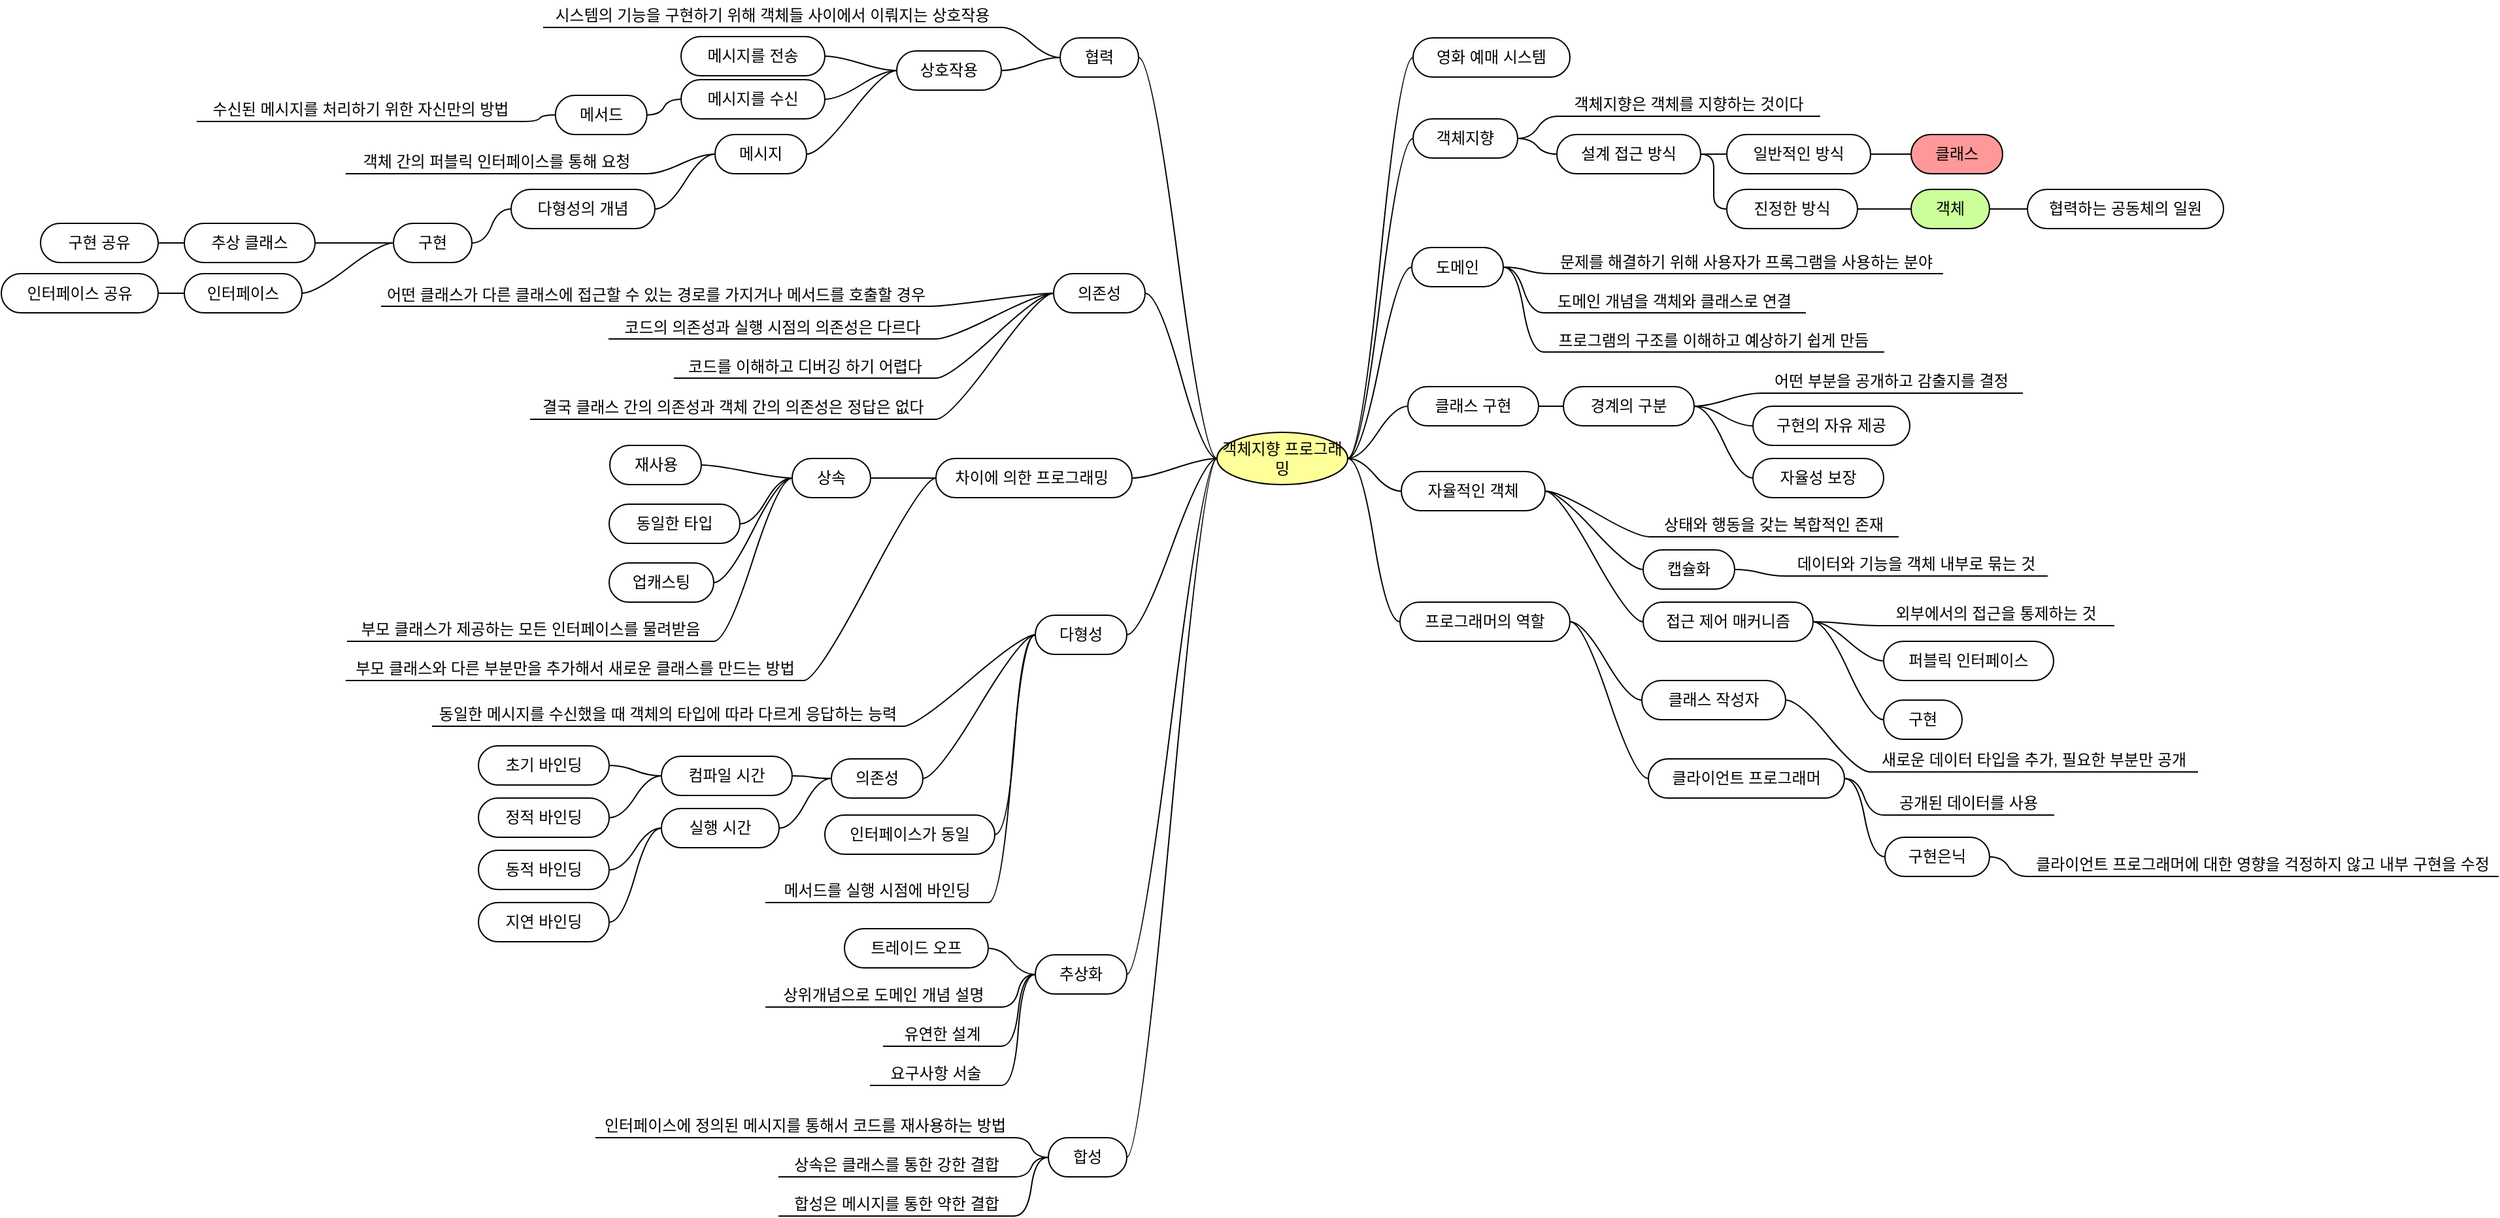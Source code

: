 <mxfile version="12.7.0" type="device"><diagram id="DGGF36lgkkXoCUqspzyy" name="페이지-1"><mxGraphModel dx="2334" dy="853" grid="1" gridSize="10" guides="1" tooltips="1" connect="1" arrows="1" fold="1" page="1" pageScale="1" pageWidth="827" pageHeight="1169" math="0" shadow="0"><root><mxCell id="0"/><mxCell id="1" parent="0"/><mxCell id="4Tp6ARkyFwUxqQMWk0Ce-1" value="객체지향 프로그래밍" style="ellipse;whiteSpace=wrap;html=1;align=center;container=1;recursiveResize=0;treeFolding=1;treeMoving=1;fillColor=#FFFF99;" vertex="1" parent="1"><mxGeometry x="190" y="440" width="100" height="40" as="geometry"/></mxCell><mxCell id="4Tp6ARkyFwUxqQMWk0Ce-2" value="영화 예매 시스템" style="whiteSpace=wrap;html=1;rounded=1;arcSize=50;align=center;verticalAlign=middle;container=1;recursiveResize=0;strokeWidth=1;autosize=1;spacing=4;treeFolding=1;treeMoving=1;" vertex="1" parent="1"><mxGeometry x="340" y="138" width="120" height="30" as="geometry"/></mxCell><mxCell id="4Tp6ARkyFwUxqQMWk0Ce-3" value="" style="edgeStyle=entityRelationEdgeStyle;startArrow=none;endArrow=none;segment=10;curved=1;" edge="1" target="4Tp6ARkyFwUxqQMWk0Ce-2" parent="1" source="4Tp6ARkyFwUxqQMWk0Ce-1"><mxGeometry relative="1" as="geometry"><mxPoint x="-20" y="120" as="sourcePoint"/></mxGeometry></mxCell><mxCell id="4Tp6ARkyFwUxqQMWk0Ce-6" value="객체" style="whiteSpace=wrap;html=1;rounded=1;arcSize=50;align=center;verticalAlign=middle;container=1;recursiveResize=0;strokeWidth=1;autosize=1;spacing=4;treeFolding=1;treeMoving=1;fillColor=#CCFF99;" vertex="1" parent="1"><mxGeometry x="721" y="254" width="60" height="30" as="geometry"/></mxCell><mxCell id="4Tp6ARkyFwUxqQMWk0Ce-7" value="" style="edgeStyle=entityRelationEdgeStyle;startArrow=none;endArrow=none;segment=10;curved=1;" edge="1" target="4Tp6ARkyFwUxqQMWk0Ce-6" parent="1" source="4Tp6ARkyFwUxqQMWk0Ce-136"><mxGeometry relative="1" as="geometry"><mxPoint x="701" y="331.5" as="sourcePoint"/></mxGeometry></mxCell><mxCell id="4Tp6ARkyFwUxqQMWk0Ce-10" value="객체지향은 객체를 지향하는 것이다" style="whiteSpace=wrap;html=1;shape=partialRectangle;top=0;left=0;bottom=1;right=0;points=[[0,1],[1,1]];strokeColor=#000000;fillColor=none;align=center;verticalAlign=bottom;routingCenterY=0.5;snapToPoint=1;container=1;recursiveResize=0;autosize=1;treeFolding=1;treeMoving=1;" vertex="1" parent="1"><mxGeometry x="451" y="178" width="200" height="20" as="geometry"/></mxCell><mxCell id="4Tp6ARkyFwUxqQMWk0Ce-11" value="" style="edgeStyle=entityRelationEdgeStyle;startArrow=none;endArrow=none;segment=10;curved=1;" edge="1" target="4Tp6ARkyFwUxqQMWk0Ce-10" parent="1" source="4Tp6ARkyFwUxqQMWk0Ce-41"><mxGeometry relative="1" as="geometry"><mxPoint x="-74" y="208" as="sourcePoint"/></mxGeometry></mxCell><mxCell id="4Tp6ARkyFwUxqQMWk0Ce-20" value="협력하는 공동체의 일원" style="whiteSpace=wrap;html=1;rounded=1;arcSize=50;align=center;verticalAlign=middle;container=1;recursiveResize=0;strokeWidth=1;autosize=1;spacing=4;treeFolding=1;treeMoving=1;" vertex="1" parent="1"><mxGeometry x="810" y="254" width="150" height="30" as="geometry"/></mxCell><mxCell id="4Tp6ARkyFwUxqQMWk0Ce-21" value="" style="edgeStyle=entityRelationEdgeStyle;startArrow=none;endArrow=none;segment=10;curved=1;" edge="1" target="4Tp6ARkyFwUxqQMWk0Ce-20" parent="1" source="4Tp6ARkyFwUxqQMWk0Ce-6"><mxGeometry relative="1" as="geometry"><mxPoint x="-193" y="303.5" as="sourcePoint"/></mxGeometry></mxCell><mxCell id="4Tp6ARkyFwUxqQMWk0Ce-22" value="도메인" style="whiteSpace=wrap;html=1;rounded=1;arcSize=50;align=center;verticalAlign=middle;container=1;recursiveResize=0;strokeWidth=1;autosize=1;spacing=4;treeFolding=1;treeMoving=1;" vertex="1" parent="1"><mxGeometry x="339" y="298.5" width="70" height="30" as="geometry"/></mxCell><mxCell id="4Tp6ARkyFwUxqQMWk0Ce-23" value="" style="edgeStyle=entityRelationEdgeStyle;startArrow=none;endArrow=none;segment=10;curved=1;" edge="1" target="4Tp6ARkyFwUxqQMWk0Ce-22" parent="1" source="4Tp6ARkyFwUxqQMWk0Ce-1"><mxGeometry relative="1" as="geometry"><mxPoint x="-270" y="660" as="sourcePoint"/></mxGeometry></mxCell><mxCell id="4Tp6ARkyFwUxqQMWk0Ce-24" value="문제를 해결하기 위해 사용자가 프록그램을 사용하는 분야" style="whiteSpace=wrap;html=1;shape=partialRectangle;top=0;left=0;bottom=1;right=0;points=[[0,1],[1,1]];strokeColor=#000000;fillColor=none;align=center;verticalAlign=bottom;routingCenterY=0.5;snapToPoint=1;container=1;recursiveResize=0;autosize=1;treeFolding=1;treeMoving=1;" vertex="1" parent="1"><mxGeometry x="445" y="298.5" width="300" height="20" as="geometry"/></mxCell><mxCell id="4Tp6ARkyFwUxqQMWk0Ce-25" value="" style="edgeStyle=entityRelationEdgeStyle;startArrow=none;endArrow=none;segment=10;curved=1;" edge="1" target="4Tp6ARkyFwUxqQMWk0Ce-24" parent="1" source="4Tp6ARkyFwUxqQMWk0Ce-22"><mxGeometry relative="1" as="geometry"><mxPoint x="-310" y="710" as="sourcePoint"/></mxGeometry></mxCell><mxCell id="4Tp6ARkyFwUxqQMWk0Ce-27" value="도메인 개념을 객체와 클래스로 연결" style="whiteSpace=wrap;html=1;shape=partialRectangle;top=0;left=0;bottom=1;right=0;points=[[0,1],[1,1]];strokeColor=#000000;fillColor=none;align=center;verticalAlign=bottom;routingCenterY=0.5;snapToPoint=1;container=1;recursiveResize=0;autosize=1;treeFolding=1;treeMoving=1;" vertex="1" parent="1"><mxGeometry x="440" y="328.5" width="200" height="20" as="geometry"/></mxCell><mxCell id="4Tp6ARkyFwUxqQMWk0Ce-28" value="" style="edgeStyle=entityRelationEdgeStyle;startArrow=none;endArrow=none;segment=10;curved=1;" edge="1" target="4Tp6ARkyFwUxqQMWk0Ce-27" parent="1" source="4Tp6ARkyFwUxqQMWk0Ce-22"><mxGeometry relative="1" as="geometry"><mxPoint x="-420" y="770" as="sourcePoint"/></mxGeometry></mxCell><mxCell id="4Tp6ARkyFwUxqQMWk0Ce-29" value="프로그램의 구조를 이해하고 예상하기 쉽게 만듬" style="whiteSpace=wrap;html=1;shape=partialRectangle;top=0;left=0;bottom=1;right=0;points=[[0,1],[1,1]];strokeColor=#000000;fillColor=none;align=center;verticalAlign=bottom;routingCenterY=0.5;snapToPoint=1;container=1;recursiveResize=0;autosize=1;treeFolding=1;treeMoving=1;" vertex="1" parent="1"><mxGeometry x="440" y="358.5" width="260" height="20" as="geometry"/></mxCell><mxCell id="4Tp6ARkyFwUxqQMWk0Ce-30" value="" style="edgeStyle=entityRelationEdgeStyle;startArrow=none;endArrow=none;segment=10;curved=1;" edge="1" target="4Tp6ARkyFwUxqQMWk0Ce-29" parent="1" source="4Tp6ARkyFwUxqQMWk0Ce-22"><mxGeometry relative="1" as="geometry"><mxPoint x="-480" y="830" as="sourcePoint"/></mxGeometry></mxCell><mxCell id="4Tp6ARkyFwUxqQMWk0Ce-33" value="어떤 부분을 공개하고 감출지를 결정" style="whiteSpace=wrap;html=1;shape=partialRectangle;top=0;left=0;bottom=1;right=0;points=[[0,1],[1,1]];strokeColor=#000000;fillColor=none;align=center;verticalAlign=bottom;routingCenterY=0.5;snapToPoint=1;container=1;recursiveResize=0;autosize=1;treeFolding=1;treeMoving=1;" vertex="1" parent="1"><mxGeometry x="606" y="390" width="200" height="20" as="geometry"/></mxCell><mxCell id="4Tp6ARkyFwUxqQMWk0Ce-34" value="" style="edgeStyle=entityRelationEdgeStyle;startArrow=none;endArrow=none;segment=10;curved=1;" edge="1" target="4Tp6ARkyFwUxqQMWk0Ce-33" parent="1" source="4Tp6ARkyFwUxqQMWk0Ce-35"><mxGeometry relative="1" as="geometry"><mxPoint x="520" y="480" as="sourcePoint"/></mxGeometry></mxCell><mxCell id="4Tp6ARkyFwUxqQMWk0Ce-35" value="경계의 구분" style="whiteSpace=wrap;html=1;rounded=1;arcSize=50;align=center;verticalAlign=middle;container=1;recursiveResize=0;strokeWidth=1;autosize=1;spacing=4;treeFolding=1;treeMoving=1;" vertex="1" parent="1"><mxGeometry x="455" y="405" width="100" height="30" as="geometry"/></mxCell><mxCell id="4Tp6ARkyFwUxqQMWk0Ce-36" value="" style="edgeStyle=entityRelationEdgeStyle;startArrow=none;endArrow=none;segment=10;curved=1;" edge="1" target="4Tp6ARkyFwUxqQMWk0Ce-35" parent="1" source="4Tp6ARkyFwUxqQMWk0Ce-43"><mxGeometry relative="1" as="geometry"><mxPoint x="-90" y="400" as="sourcePoint"/></mxGeometry></mxCell><mxCell id="4Tp6ARkyFwUxqQMWk0Ce-37" value="자율성 보장" style="whiteSpace=wrap;html=1;rounded=1;arcSize=50;align=center;verticalAlign=middle;container=1;recursiveResize=0;strokeWidth=1;autosize=1;spacing=4;treeFolding=1;treeMoving=1;" vertex="1" parent="1"><mxGeometry x="600" y="460" width="100" height="30" as="geometry"/></mxCell><mxCell id="4Tp6ARkyFwUxqQMWk0Ce-38" value="" style="edgeStyle=entityRelationEdgeStyle;startArrow=none;endArrow=none;segment=10;curved=1;" edge="1" target="4Tp6ARkyFwUxqQMWk0Ce-37" parent="1" source="4Tp6ARkyFwUxqQMWk0Ce-35"><mxGeometry relative="1" as="geometry"><mxPoint x="-130" y="460" as="sourcePoint"/></mxGeometry></mxCell><mxCell id="4Tp6ARkyFwUxqQMWk0Ce-41" value="객체지향" style="whiteSpace=wrap;html=1;rounded=1;arcSize=50;align=center;verticalAlign=middle;container=1;recursiveResize=0;strokeWidth=1;autosize=1;spacing=4;treeFolding=1;treeMoving=1;" vertex="1" parent="1"><mxGeometry x="340" y="200" width="80" height="30" as="geometry"/></mxCell><mxCell id="4Tp6ARkyFwUxqQMWk0Ce-42" value="" style="edgeStyle=entityRelationEdgeStyle;startArrow=none;endArrow=none;segment=10;curved=1;" edge="1" target="4Tp6ARkyFwUxqQMWk0Ce-41" parent="1" source="4Tp6ARkyFwUxqQMWk0Ce-1"><mxGeometry relative="1" as="geometry"><mxPoint x="228" y="448" as="sourcePoint"/></mxGeometry></mxCell><mxCell id="4Tp6ARkyFwUxqQMWk0Ce-43" value="클래스 구현" style="whiteSpace=wrap;html=1;rounded=1;arcSize=50;align=center;verticalAlign=middle;container=1;recursiveResize=0;strokeWidth=1;autosize=1;spacing=4;treeFolding=1;treeMoving=1;" vertex="1" parent="1"><mxGeometry x="336" y="405" width="100" height="30" as="geometry"/></mxCell><mxCell id="4Tp6ARkyFwUxqQMWk0Ce-44" value="" style="edgeStyle=entityRelationEdgeStyle;startArrow=none;endArrow=none;segment=10;curved=1;" edge="1" parent="1" target="4Tp6ARkyFwUxqQMWk0Ce-43" source="4Tp6ARkyFwUxqQMWk0Ce-1"><mxGeometry relative="1" as="geometry"><mxPoint x="-120" y="480" as="sourcePoint"/></mxGeometry></mxCell><mxCell id="4Tp6ARkyFwUxqQMWk0Ce-49" value="협력" style="whiteSpace=wrap;html=1;rounded=1;arcSize=50;align=center;verticalAlign=middle;container=1;recursiveResize=0;strokeWidth=1;autosize=1;spacing=4;treeFolding=1;treeMoving=1;" vertex="1" parent="1"><mxGeometry x="70" y="138" width="60" height="30" as="geometry"/></mxCell><mxCell id="4Tp6ARkyFwUxqQMWk0Ce-50" value="" style="edgeStyle=entityRelationEdgeStyle;startArrow=none;endArrow=none;segment=10;curved=1;" edge="1" target="4Tp6ARkyFwUxqQMWk0Ce-49" parent="1" source="4Tp6ARkyFwUxqQMWk0Ce-1"><mxGeometry relative="1" as="geometry"><mxPoint x="-112" y="286" as="sourcePoint"/></mxGeometry></mxCell><mxCell id="4Tp6ARkyFwUxqQMWk0Ce-60" value="접근제어" style="whiteSpace=wrap;html=1;rounded=1;arcSize=50;align=center;verticalAlign=middle;container=1;recursiveResize=0;strokeWidth=1;autosize=1;spacing=4;treeFolding=1;treeMoving=1;" vertex="1" visible="0" parent="1"><mxGeometry x="1080" y="497" width="80" height="30" as="geometry"/></mxCell><mxCell id="4Tp6ARkyFwUxqQMWk0Ce-61" value="" style="edgeStyle=entityRelationEdgeStyle;startArrow=none;endArrow=none;segment=10;curved=1;" edge="1" visible="0" parent="1" target="4Tp6ARkyFwUxqQMWk0Ce-60" source="4Tp6ARkyFwUxqQMWk0Ce-62"><mxGeometry relative="1" as="geometry"><mxPoint x="380" y="591" as="sourcePoint"/></mxGeometry></mxCell><mxCell id="4Tp6ARkyFwUxqQMWk0Ce-62" value="캡슐화" style="whiteSpace=wrap;html=1;rounded=1;arcSize=50;align=center;verticalAlign=middle;container=1;recursiveResize=0;strokeWidth=1;autosize=1;spacing=4;treeFolding=1;treeMoving=1;" vertex="1" visible="0" parent="1"><mxGeometry x="985" y="497" width="70" height="30" as="geometry"/></mxCell><mxCell id="4Tp6ARkyFwUxqQMWk0Ce-64" value="외부에서 접근을 통제" style="whiteSpace=wrap;html=1;shape=partialRectangle;top=0;left=0;bottom=1;right=0;points=[[0,1],[1,1]];strokeColor=#000000;fillColor=none;align=center;verticalAlign=bottom;routingCenterY=0.5;snapToPoint=1;container=1;recursiveResize=0;autosize=1;treeFolding=1;treeMoving=1;" vertex="1" visible="0" parent="1"><mxGeometry x="1190" y="480" width="130" height="20" as="geometry"/></mxCell><mxCell id="4Tp6ARkyFwUxqQMWk0Ce-65" value="" style="edgeStyle=entityRelationEdgeStyle;startArrow=none;endArrow=none;segment=10;curved=1;" edge="1" visible="0" parent="1" target="4Tp6ARkyFwUxqQMWk0Ce-64" source="4Tp6ARkyFwUxqQMWk0Ce-60"><mxGeometry relative="1" as="geometry"><mxPoint x="376" y="721" as="sourcePoint"/></mxGeometry></mxCell><mxCell id="4Tp6ARkyFwUxqQMWk0Ce-66" value="접근 수정자" style="whiteSpace=wrap;html=1;rounded=1;arcSize=50;align=center;verticalAlign=middle;container=1;recursiveResize=0;strokeWidth=1;autosize=1;spacing=4;treeFolding=1;treeMoving=1;" vertex="1" visible="0" parent="1"><mxGeometry x="1080" y="541" width="100" height="30" as="geometry"/></mxCell><mxCell id="4Tp6ARkyFwUxqQMWk0Ce-67" value="" style="edgeStyle=entityRelationEdgeStyle;startArrow=none;endArrow=none;segment=10;curved=1;" edge="1" visible="0" parent="1" target="4Tp6ARkyFwUxqQMWk0Ce-66" source="4Tp6ARkyFwUxqQMWk0Ce-62"><mxGeometry relative="1" as="geometry"><mxPoint x="1060" y="581" as="sourcePoint"/></mxGeometry></mxCell><mxCell id="4Tp6ARkyFwUxqQMWk0Ce-69" value="public, protected, private" style="whiteSpace=wrap;html=1;shape=partialRectangle;top=0;left=0;bottom=1;right=0;points=[[0,1],[1,1]];strokeColor=#000000;fillColor=none;align=center;verticalAlign=bottom;routingCenterY=0.5;snapToPoint=1;container=1;recursiveResize=0;autosize=1;treeFolding=1;treeMoving=1;" vertex="1" visible="0" parent="1"><mxGeometry x="1210" y="527.36" width="160" height="20" as="geometry"/></mxCell><mxCell id="4Tp6ARkyFwUxqQMWk0Ce-70" value="" style="edgeStyle=entityRelationEdgeStyle;startArrow=none;endArrow=none;segment=10;curved=1;" edge="1" visible="0" parent="1" target="4Tp6ARkyFwUxqQMWk0Ce-69" source="4Tp6ARkyFwUxqQMWk0Ce-66"><mxGeometry relative="1" as="geometry"><mxPoint x="1190" y="559.36" as="sourcePoint"/></mxGeometry></mxCell><mxCell id="4Tp6ARkyFwUxqQMWk0Ce-71" value="퍼블릭 인터페이스" style="whiteSpace=wrap;html=1;rounded=1;arcSize=50;align=center;verticalAlign=middle;container=1;recursiveResize=0;strokeWidth=1;autosize=1;spacing=4;treeFolding=1;treeMoving=1;" vertex="1" visible="0" parent="1"><mxGeometry x="1190" y="399" width="130" height="30" as="geometry"/></mxCell><mxCell id="4Tp6ARkyFwUxqQMWk0Ce-72" value="" style="edgeStyle=entityRelationEdgeStyle;startArrow=none;endArrow=none;segment=10;curved=1;" edge="1" visible="0" parent="1" target="4Tp6ARkyFwUxqQMWk0Ce-71" source="4Tp6ARkyFwUxqQMWk0Ce-60"><mxGeometry relative="1" as="geometry"><mxPoint x="1074" y="394" as="sourcePoint"/></mxGeometry></mxCell><mxCell id="4Tp6ARkyFwUxqQMWk0Ce-73" value="구현" style="whiteSpace=wrap;html=1;rounded=1;arcSize=50;align=center;verticalAlign=middle;container=1;recursiveResize=0;strokeWidth=1;autosize=1;spacing=4;treeFolding=1;treeMoving=1;" vertex="1" visible="0" parent="1"><mxGeometry x="1190" y="439" width="60" height="30" as="geometry"/></mxCell><mxCell id="4Tp6ARkyFwUxqQMWk0Ce-74" value="" style="edgeStyle=entityRelationEdgeStyle;startArrow=none;endArrow=none;segment=10;curved=1;" edge="1" visible="0" parent="1" target="4Tp6ARkyFwUxqQMWk0Ce-73" source="4Tp6ARkyFwUxqQMWk0Ce-60"><mxGeometry relative="1" as="geometry"><mxPoint x="1098" y="429" as="sourcePoint"/></mxGeometry></mxCell><mxCell id="4Tp6ARkyFwUxqQMWk0Ce-77" value="외부에서 접근 가능한 부분" style="whiteSpace=wrap;html=1;shape=partialRectangle;top=0;left=0;bottom=1;right=0;points=[[0,1],[1,1]];strokeColor=#000000;fillColor=none;align=center;verticalAlign=bottom;routingCenterY=0.5;snapToPoint=1;container=1;recursiveResize=0;autosize=1;treeFolding=1;treeMoving=1;" vertex="1" visible="0" parent="1"><mxGeometry x="1360" y="409" width="160" height="20" as="geometry"/></mxCell><mxCell id="4Tp6ARkyFwUxqQMWk0Ce-78" value="" style="edgeStyle=entityRelationEdgeStyle;startArrow=none;endArrow=none;segment=10;curved=1;exitX=1;exitY=0.25;exitDx=0;exitDy=0;" edge="1" visible="0" parent="1" target="4Tp6ARkyFwUxqQMWk0Ce-77" source="4Tp6ARkyFwUxqQMWk0Ce-71"><mxGeometry relative="1" as="geometry"><mxPoint x="1330" y="394" as="sourcePoint"/></mxGeometry></mxCell><mxCell id="4Tp6ARkyFwUxqQMWk0Ce-79" value="외부에서 접근 불가능하고 오직 내부에서만 접근 가능한 부분" style="whiteSpace=wrap;html=1;shape=partialRectangle;top=0;left=0;bottom=1;right=0;points=[[0,1],[1,1]];strokeColor=#000000;fillColor=none;align=center;verticalAlign=bottom;routingCenterY=0.5;snapToPoint=1;container=1;recursiveResize=0;autosize=1;treeFolding=1;treeMoving=1;" vertex="1" visible="0" parent="1"><mxGeometry x="1280" y="449" width="320" height="20" as="geometry"/></mxCell><mxCell id="4Tp6ARkyFwUxqQMWk0Ce-80" value="" style="edgeStyle=entityRelationEdgeStyle;startArrow=none;endArrow=none;segment=10;curved=1;" edge="1" visible="0" parent="1" target="4Tp6ARkyFwUxqQMWk0Ce-79" source="4Tp6ARkyFwUxqQMWk0Ce-73"><mxGeometry relative="1" as="geometry"><mxPoint x="1330" y="479" as="sourcePoint"/></mxGeometry></mxCell><mxCell id="4Tp6ARkyFwUxqQMWk0Ce-81" value="프로그래머의 역할" style="whiteSpace=wrap;html=1;rounded=1;arcSize=50;align=center;verticalAlign=middle;container=1;recursiveResize=0;strokeWidth=1;autosize=1;spacing=4;treeFolding=1;treeMoving=1;fillColor=#FFFFFF;" vertex="1" parent="1"><mxGeometry x="330" y="570" width="130" height="30" as="geometry"/></mxCell><mxCell id="4Tp6ARkyFwUxqQMWk0Ce-82" value="" style="edgeStyle=entityRelationEdgeStyle;startArrow=none;endArrow=none;segment=10;curved=1;fillColor=#FFFFFF;" edge="1" target="4Tp6ARkyFwUxqQMWk0Ce-81" parent="1" source="4Tp6ARkyFwUxqQMWk0Ce-1"><mxGeometry relative="1" as="geometry"><mxPoint x="30" y="600" as="sourcePoint"/></mxGeometry></mxCell><mxCell id="4Tp6ARkyFwUxqQMWk0Ce-83" value="클래스 작성자" style="whiteSpace=wrap;html=1;rounded=1;arcSize=50;align=center;verticalAlign=middle;container=1;recursiveResize=0;strokeWidth=1;autosize=1;spacing=4;treeFolding=1;treeMoving=1;fillColor=#FFFFFF;" vertex="1" parent="1"><mxGeometry x="515" y="630" width="110" height="30" as="geometry"/></mxCell><mxCell id="4Tp6ARkyFwUxqQMWk0Ce-84" value="" style="edgeStyle=entityRelationEdgeStyle;startArrow=none;endArrow=none;segment=10;curved=1;fillColor=#FFFFFF;" edge="1" parent="1" target="4Tp6ARkyFwUxqQMWk0Ce-83" source="4Tp6ARkyFwUxqQMWk0Ce-81"><mxGeometry relative="1" as="geometry"><mxPoint x="430" y="284" as="sourcePoint"/></mxGeometry></mxCell><mxCell id="4Tp6ARkyFwUxqQMWk0Ce-85" value="클라이언트 프로그래머" style="whiteSpace=wrap;html=1;rounded=1;arcSize=50;align=center;verticalAlign=middle;container=1;recursiveResize=0;strokeWidth=1;autosize=1;spacing=4;treeFolding=1;treeMoving=1;fillColor=#FFFFFF;" vertex="1" parent="1"><mxGeometry x="520" y="690" width="150" height="30" as="geometry"/></mxCell><mxCell id="4Tp6ARkyFwUxqQMWk0Ce-86" value="" style="edgeStyle=entityRelationEdgeStyle;startArrow=none;endArrow=none;segment=10;curved=1;fillColor=#FFFFFF;" edge="1" parent="1" target="4Tp6ARkyFwUxqQMWk0Ce-85" source="4Tp6ARkyFwUxqQMWk0Ce-81"><mxGeometry relative="1" as="geometry"><mxPoint x="430" y="340" as="sourcePoint"/></mxGeometry></mxCell><mxCell id="4Tp6ARkyFwUxqQMWk0Ce-87" value="새로운 데이터 타입을 추가, 필요한 부분만 공개" style="whiteSpace=wrap;html=1;shape=partialRectangle;top=0;left=0;bottom=1;right=0;points=[[0,1],[1,1]];strokeColor=#000000;fillColor=none;align=center;verticalAlign=bottom;routingCenterY=0.5;snapToPoint=1;container=1;recursiveResize=0;autosize=1;treeFolding=1;treeMoving=1;" vertex="1" parent="1"><mxGeometry x="690" y="680" width="250" height="20" as="geometry"/></mxCell><mxCell id="4Tp6ARkyFwUxqQMWk0Ce-88" value="" style="edgeStyle=entityRelationEdgeStyle;startArrow=none;endArrow=none;segment=10;curved=1;fillColor=#FFFFFF;" edge="1" target="4Tp6ARkyFwUxqQMWk0Ce-87" parent="1" source="4Tp6ARkyFwUxqQMWk0Ce-83"><mxGeometry relative="1" as="geometry"><mxPoint x="620" y="604.5" as="sourcePoint"/></mxGeometry></mxCell><mxCell id="4Tp6ARkyFwUxqQMWk0Ce-89" value="공개된 데이터를 사용" style="whiteSpace=wrap;html=1;shape=partialRectangle;top=0;left=0;bottom=1;right=0;points=[[0,1],[1,1]];strokeColor=#000000;fillColor=none;align=center;verticalAlign=bottom;routingCenterY=0.5;snapToPoint=1;container=1;recursiveResize=0;autosize=1;treeFolding=1;treeMoving=1;" vertex="1" parent="1"><mxGeometry x="700" y="713" width="130" height="20" as="geometry"/></mxCell><mxCell id="4Tp6ARkyFwUxqQMWk0Ce-90" value="" style="edgeStyle=entityRelationEdgeStyle;startArrow=none;endArrow=none;segment=10;curved=1;fillColor=#FFFFFF;" edge="1" parent="1" target="4Tp6ARkyFwUxqQMWk0Ce-89" source="4Tp6ARkyFwUxqQMWk0Ce-85"><mxGeometry relative="1" as="geometry"><mxPoint x="647" y="644.5" as="sourcePoint"/></mxGeometry></mxCell><mxCell id="4Tp6ARkyFwUxqQMWk0Ce-91" value="구현은닉" style="whiteSpace=wrap;html=1;rounded=1;arcSize=50;align=center;verticalAlign=middle;container=1;recursiveResize=0;strokeWidth=1;autosize=1;spacing=4;treeFolding=1;treeMoving=1;fillColor=#FFFFFF;" vertex="1" parent="1"><mxGeometry x="701" y="750" width="80" height="30" as="geometry"/></mxCell><mxCell id="4Tp6ARkyFwUxqQMWk0Ce-92" value="" style="edgeStyle=entityRelationEdgeStyle;startArrow=none;endArrow=none;segment=10;curved=1;fillColor=#FFFFFF;" edge="1" target="4Tp6ARkyFwUxqQMWk0Ce-91" parent="1" source="4Tp6ARkyFwUxqQMWk0Ce-85"><mxGeometry relative="1" as="geometry"><mxPoint x="690" y="700" as="sourcePoint"/></mxGeometry></mxCell><mxCell id="4Tp6ARkyFwUxqQMWk0Ce-93" value="클라이언트 프로그래머에 대한 영향을 걱정하지 않고 내부 구현을 수정" style="whiteSpace=wrap;html=1;shape=partialRectangle;top=0;left=0;bottom=1;right=0;points=[[0,1],[1,1]];strokeColor=#000000;fillColor=none;align=center;verticalAlign=bottom;routingCenterY=0.5;snapToPoint=1;container=1;recursiveResize=0;autosize=1;treeFolding=1;treeMoving=1;" vertex="1" parent="1"><mxGeometry x="810" y="760" width="360" height="20" as="geometry"/></mxCell><mxCell id="4Tp6ARkyFwUxqQMWk0Ce-94" value="" style="edgeStyle=entityRelationEdgeStyle;startArrow=none;endArrow=none;segment=10;curved=1;fillColor=#FFFFFF;" edge="1" target="4Tp6ARkyFwUxqQMWk0Ce-93" parent="1" source="4Tp6ARkyFwUxqQMWk0Ce-91"><mxGeometry relative="1" as="geometry"><mxPoint x="810" y="675" as="sourcePoint"/></mxGeometry></mxCell><mxCell id="4Tp6ARkyFwUxqQMWk0Ce-100" value="상호작용" style="whiteSpace=wrap;html=1;rounded=1;arcSize=50;align=center;verticalAlign=middle;container=1;recursiveResize=0;strokeWidth=1;autosize=1;spacing=4;treeFolding=1;treeMoving=1;fillColor=#FFFFFF;" vertex="1" parent="1"><mxGeometry x="-55" y="148" width="80" height="30" as="geometry"/></mxCell><mxCell id="4Tp6ARkyFwUxqQMWk0Ce-101" value="" style="edgeStyle=entityRelationEdgeStyle;startArrow=none;endArrow=none;segment=10;curved=1;fillColor=#FFFFFF;" edge="1" target="4Tp6ARkyFwUxqQMWk0Ce-100" parent="1" source="4Tp6ARkyFwUxqQMWk0Ce-49"><mxGeometry relative="1" as="geometry"><mxPoint x="60" y="420" as="sourcePoint"/></mxGeometry></mxCell><mxCell id="4Tp6ARkyFwUxqQMWk0Ce-102" value="메시지를 전송" style="whiteSpace=wrap;html=1;rounded=1;arcSize=50;align=center;verticalAlign=middle;container=1;recursiveResize=0;strokeWidth=1;autosize=1;spacing=4;treeFolding=1;treeMoving=1;fillColor=#FFFFFF;" vertex="1" parent="1"><mxGeometry x="-220" y="137" width="110" height="30" as="geometry"/></mxCell><mxCell id="4Tp6ARkyFwUxqQMWk0Ce-103" value="" style="edgeStyle=entityRelationEdgeStyle;startArrow=none;endArrow=none;segment=10;curved=1;fillColor=#FFFFFF;" edge="1" target="4Tp6ARkyFwUxqQMWk0Ce-102" parent="1" source="4Tp6ARkyFwUxqQMWk0Ce-100"><mxGeometry relative="1" as="geometry"><mxPoint x="-116" y="241" as="sourcePoint"/></mxGeometry></mxCell><mxCell id="4Tp6ARkyFwUxqQMWk0Ce-104" value="메시지를 수신" style="whiteSpace=wrap;html=1;rounded=1;arcSize=50;align=center;verticalAlign=middle;container=1;recursiveResize=0;strokeWidth=1;autosize=1;spacing=4;treeFolding=1;treeMoving=1;fillColor=#FFFFFF;" vertex="1" parent="1"><mxGeometry x="-220" y="170" width="110" height="30" as="geometry"/></mxCell><mxCell id="4Tp6ARkyFwUxqQMWk0Ce-105" value="" style="edgeStyle=entityRelationEdgeStyle;startArrow=none;endArrow=none;segment=10;curved=1;fillColor=#FFFFFF;" edge="1" target="4Tp6ARkyFwUxqQMWk0Ce-104" parent="1" source="4Tp6ARkyFwUxqQMWk0Ce-100"><mxGeometry relative="1" as="geometry"><mxPoint x="-150" y="380" as="sourcePoint"/></mxGeometry></mxCell><mxCell id="4Tp6ARkyFwUxqQMWk0Ce-111" value="수신된 메시지를 처리하기 위한 자신만의 방법" style="whiteSpace=wrap;html=1;shape=partialRectangle;top=0;left=0;bottom=1;right=0;points=[[0,1],[1,1]];strokeColor=#000000;fillColor=none;align=center;verticalAlign=bottom;routingCenterY=0.5;snapToPoint=1;container=1;recursiveResize=0;autosize=1;treeFolding=1;treeMoving=1;" vertex="1" parent="1"><mxGeometry x="-590" y="182" width="250" height="20" as="geometry"/></mxCell><mxCell id="4Tp6ARkyFwUxqQMWk0Ce-112" value="" style="edgeStyle=entityRelationEdgeStyle;startArrow=none;endArrow=none;segment=10;curved=1;fillColor=#FFFFFF;" edge="1" target="4Tp6ARkyFwUxqQMWk0Ce-111" parent="1" source="4Tp6ARkyFwUxqQMWk0Ce-113"><mxGeometry relative="1" as="geometry"><mxPoint x="-250" y="370" as="sourcePoint"/></mxGeometry></mxCell><mxCell id="4Tp6ARkyFwUxqQMWk0Ce-113" value="메서드" style="whiteSpace=wrap;html=1;rounded=1;arcSize=50;align=center;verticalAlign=middle;container=1;recursiveResize=0;strokeWidth=1;autosize=1;spacing=4;treeFolding=1;treeMoving=1;fillColor=#FFFFFF;" vertex="1" parent="1"><mxGeometry x="-316.12" y="182" width="70" height="30" as="geometry"/></mxCell><mxCell id="4Tp6ARkyFwUxqQMWk0Ce-114" value="" style="edgeStyle=entityRelationEdgeStyle;startArrow=none;endArrow=none;segment=10;curved=1;fillColor=#FFFFFF;" edge="1" target="4Tp6ARkyFwUxqQMWk0Ce-113" parent="1" source="4Tp6ARkyFwUxqQMWk0Ce-104"><mxGeometry relative="1" as="geometry"><mxPoint x="-60" y="440" as="sourcePoint"/></mxGeometry></mxCell><mxCell id="4Tp6ARkyFwUxqQMWk0Ce-117" value="구현" style="whiteSpace=wrap;html=1;rounded=1;arcSize=50;align=center;verticalAlign=middle;container=1;recursiveResize=0;strokeWidth=1;autosize=1;spacing=4;treeFolding=1;treeMoving=1;fillColor=#FFFFFF;" vertex="1" parent="1"><mxGeometry x="-440" y="280" width="60" height="30" as="geometry"/></mxCell><mxCell id="4Tp6ARkyFwUxqQMWk0Ce-118" value="" style="edgeStyle=entityRelationEdgeStyle;startArrow=none;endArrow=none;segment=10;curved=1;fillColor=#FFFFFF;" edge="1" target="4Tp6ARkyFwUxqQMWk0Ce-117" parent="1" source="4Tp6ARkyFwUxqQMWk0Ce-183"><mxGeometry relative="1" as="geometry"><mxPoint x="-60" y="530" as="sourcePoint"/></mxGeometry></mxCell><mxCell id="4Tp6ARkyFwUxqQMWk0Ce-119" value="추상 클래스" style="whiteSpace=wrap;html=1;rounded=1;arcSize=50;align=center;verticalAlign=middle;container=1;recursiveResize=0;strokeWidth=1;autosize=1;spacing=4;treeFolding=1;treeMoving=1;fillColor=#FFFFFF;" vertex="1" parent="1"><mxGeometry x="-600" y="280" width="100" height="30" as="geometry"/></mxCell><mxCell id="4Tp6ARkyFwUxqQMWk0Ce-120" value="" style="edgeStyle=entityRelationEdgeStyle;startArrow=none;endArrow=none;segment=10;curved=1;fillColor=#FFFFFF;" edge="1" target="4Tp6ARkyFwUxqQMWk0Ce-119" parent="1" source="4Tp6ARkyFwUxqQMWk0Ce-117"><mxGeometry relative="1" as="geometry"><mxPoint x="-220" y="415.5" as="sourcePoint"/></mxGeometry></mxCell><mxCell id="4Tp6ARkyFwUxqQMWk0Ce-121" value="인터페이스" style="whiteSpace=wrap;html=1;rounded=1;arcSize=50;align=center;verticalAlign=middle;container=1;recursiveResize=0;strokeWidth=1;autosize=1;spacing=4;treeFolding=1;treeMoving=1;fillColor=#FFFFFF;" vertex="1" parent="1"><mxGeometry x="-600" y="318.5" width="90" height="30" as="geometry"/></mxCell><mxCell id="4Tp6ARkyFwUxqQMWk0Ce-122" value="" style="edgeStyle=entityRelationEdgeStyle;startArrow=none;endArrow=none;segment=10;curved=1;fillColor=#FFFFFF;" edge="1" target="4Tp6ARkyFwUxqQMWk0Ce-121" parent="1" source="4Tp6ARkyFwUxqQMWk0Ce-117"><mxGeometry relative="1" as="geometry"><mxPoint x="-192" y="454.5" as="sourcePoint"/></mxGeometry></mxCell><mxCell id="4Tp6ARkyFwUxqQMWk0Ce-132" value="설계 접근 방식" style="whiteSpace=wrap;html=1;rounded=1;arcSize=50;align=center;verticalAlign=middle;container=1;recursiveResize=0;strokeWidth=1;autosize=1;spacing=4;treeFolding=1;treeMoving=1;" vertex="1" parent="1"><mxGeometry x="450" y="212" width="110" height="30" as="geometry"/></mxCell><mxCell id="4Tp6ARkyFwUxqQMWk0Ce-133" value="" style="edgeStyle=entityRelationEdgeStyle;startArrow=none;endArrow=none;segment=10;curved=1;" edge="1" parent="1" target="4Tp6ARkyFwUxqQMWk0Ce-132" source="4Tp6ARkyFwUxqQMWk0Ce-41"><mxGeometry relative="1" as="geometry"><mxPoint x="245" y="419" as="sourcePoint"/></mxGeometry></mxCell><mxCell id="4Tp6ARkyFwUxqQMWk0Ce-134" value="일반적인 방식" style="whiteSpace=wrap;html=1;rounded=1;arcSize=50;align=center;verticalAlign=middle;container=1;recursiveResize=0;strokeWidth=1;autosize=1;spacing=4;treeFolding=1;treeMoving=1;" vertex="1" parent="1"><mxGeometry x="580" y="212" width="110" height="30" as="geometry"/></mxCell><mxCell id="4Tp6ARkyFwUxqQMWk0Ce-135" value="" style="edgeStyle=entityRelationEdgeStyle;startArrow=none;endArrow=none;segment=10;curved=1;" edge="1" parent="1" target="4Tp6ARkyFwUxqQMWk0Ce-134" source="4Tp6ARkyFwUxqQMWk0Ce-132"><mxGeometry relative="1" as="geometry"><mxPoint x="621" y="395.5" as="sourcePoint"/></mxGeometry></mxCell><mxCell id="4Tp6ARkyFwUxqQMWk0Ce-136" value="진정한 방식" style="whiteSpace=wrap;html=1;rounded=1;arcSize=50;align=center;verticalAlign=middle;container=1;recursiveResize=0;strokeWidth=1;autosize=1;spacing=4;treeFolding=1;treeMoving=1;" vertex="1" parent="1"><mxGeometry x="580" y="254" width="100" height="30" as="geometry"/></mxCell><mxCell id="4Tp6ARkyFwUxqQMWk0Ce-137" value="" style="edgeStyle=entityRelationEdgeStyle;startArrow=none;endArrow=none;segment=10;curved=1;" edge="1" parent="1" target="4Tp6ARkyFwUxqQMWk0Ce-136" source="4Tp6ARkyFwUxqQMWk0Ce-132"><mxGeometry relative="1" as="geometry"><mxPoint x="530" y="345.5" as="sourcePoint"/></mxGeometry></mxCell><mxCell id="4Tp6ARkyFwUxqQMWk0Ce-138" value="클래스" style="whiteSpace=wrap;html=1;rounded=1;arcSize=50;align=center;verticalAlign=middle;container=1;recursiveResize=0;strokeWidth=1;autosize=1;spacing=4;treeFolding=1;treeMoving=1;fillColor=#FF9999;" vertex="1" parent="1"><mxGeometry x="721" y="212" width="70" height="30" as="geometry"/></mxCell><mxCell id="4Tp6ARkyFwUxqQMWk0Ce-139" value="" style="edgeStyle=entityRelationEdgeStyle;startArrow=none;endArrow=none;segment=10;curved=1;" edge="1" parent="1" target="4Tp6ARkyFwUxqQMWk0Ce-138" source="4Tp6ARkyFwUxqQMWk0Ce-134"><mxGeometry relative="1" as="geometry"><mxPoint x="731" y="280.5" as="sourcePoint"/></mxGeometry></mxCell><mxCell id="4Tp6ARkyFwUxqQMWk0Ce-142" value="구현의 자유 제공" style="whiteSpace=wrap;html=1;rounded=1;arcSize=50;align=center;verticalAlign=middle;container=1;recursiveResize=0;strokeWidth=1;autosize=1;spacing=4;treeFolding=1;treeMoving=1;" vertex="1" parent="1"><mxGeometry x="600" y="420" width="120" height="30" as="geometry"/></mxCell><mxCell id="4Tp6ARkyFwUxqQMWk0Ce-143" value="" style="edgeStyle=entityRelationEdgeStyle;startArrow=none;endArrow=none;segment=10;curved=1;" edge="1" parent="1" target="4Tp6ARkyFwUxqQMWk0Ce-142" source="4Tp6ARkyFwUxqQMWk0Ce-35"><mxGeometry relative="1" as="geometry"><mxPoint x="580" y="480" as="sourcePoint"/></mxGeometry></mxCell><mxCell id="4Tp6ARkyFwUxqQMWk0Ce-147" value="자율적인 객체" style="whiteSpace=wrap;html=1;rounded=1;arcSize=50;align=center;verticalAlign=middle;container=1;recursiveResize=0;strokeWidth=1;autosize=1;spacing=4;treeFolding=1;treeMoving=1;" vertex="1" parent="1"><mxGeometry x="331" y="470" width="110" height="30" as="geometry"/></mxCell><mxCell id="4Tp6ARkyFwUxqQMWk0Ce-148" value="" style="edgeStyle=entityRelationEdgeStyle;startArrow=none;endArrow=none;segment=10;curved=1;" edge="1" parent="1" target="4Tp6ARkyFwUxqQMWk0Ce-147" source="4Tp6ARkyFwUxqQMWk0Ce-1"><mxGeometry relative="1" as="geometry"><mxPoint x="285" y="655" as="sourcePoint"/></mxGeometry></mxCell><mxCell id="4Tp6ARkyFwUxqQMWk0Ce-155" value="상태와 행동을 갖는 복합적인 존재" style="whiteSpace=wrap;html=1;shape=partialRectangle;top=0;left=0;bottom=1;right=0;points=[[0,1],[1,1]];strokeColor=#000000;fillColor=none;align=center;verticalAlign=bottom;routingCenterY=0.5;snapToPoint=1;container=1;recursiveResize=0;autosize=1;treeFolding=1;treeMoving=1;" vertex="1" parent="1"><mxGeometry x="521" y="500" width="190" height="20" as="geometry"/></mxCell><mxCell id="4Tp6ARkyFwUxqQMWk0Ce-156" value="" style="edgeStyle=entityRelationEdgeStyle;startArrow=none;endArrow=none;segment=10;curved=1;" edge="1" parent="1" target="4Tp6ARkyFwUxqQMWk0Ce-155" source="4Tp6ARkyFwUxqQMWk0Ce-147"><mxGeometry relative="1" as="geometry"><mxPoint x="505" y="525" as="sourcePoint"/></mxGeometry></mxCell><mxCell id="4Tp6ARkyFwUxqQMWk0Ce-157" value="캡슐화" style="whiteSpace=wrap;html=1;rounded=1;arcSize=50;align=center;verticalAlign=middle;container=1;recursiveResize=0;strokeWidth=1;autosize=1;spacing=4;treeFolding=1;treeMoving=1;fillColor=#FFFFFF;" vertex="1" parent="1"><mxGeometry x="516" y="530" width="70" height="30" as="geometry"/></mxCell><mxCell id="4Tp6ARkyFwUxqQMWk0Ce-158" value="" style="edgeStyle=entityRelationEdgeStyle;startArrow=none;endArrow=none;segment=10;curved=1;fillColor=#FFFFFF;" edge="1" target="4Tp6ARkyFwUxqQMWk0Ce-157" parent="1" source="4Tp6ARkyFwUxqQMWk0Ce-147"><mxGeometry relative="1" as="geometry"><mxPoint x="505" y="525" as="sourcePoint"/></mxGeometry></mxCell><mxCell id="4Tp6ARkyFwUxqQMWk0Ce-159" value="데이터와 기능을 객체 내부로 묶는 것" style="whiteSpace=wrap;html=1;shape=partialRectangle;top=0;left=0;bottom=1;right=0;points=[[0,1],[1,1]];strokeColor=#000000;fillColor=none;align=center;verticalAlign=bottom;routingCenterY=0.5;snapToPoint=1;container=1;recursiveResize=0;autosize=1;treeFolding=1;treeMoving=1;" vertex="1" parent="1"><mxGeometry x="625" y="530" width="200" height="20" as="geometry"/></mxCell><mxCell id="4Tp6ARkyFwUxqQMWk0Ce-160" value="" style="edgeStyle=entityRelationEdgeStyle;startArrow=none;endArrow=none;segment=10;curved=1;fillColor=#FFFFFF;" edge="1" target="4Tp6ARkyFwUxqQMWk0Ce-159" parent="1" source="4Tp6ARkyFwUxqQMWk0Ce-157"><mxGeometry relative="1" as="geometry"><mxPoint x="711" y="670" as="sourcePoint"/></mxGeometry></mxCell><mxCell id="4Tp6ARkyFwUxqQMWk0Ce-162" value="접근 제어 매커니즘" style="whiteSpace=wrap;html=1;rounded=1;arcSize=50;align=center;verticalAlign=middle;container=1;recursiveResize=0;strokeWidth=1;autosize=1;spacing=4;treeFolding=1;treeMoving=1;fillColor=#FFFFFF;" vertex="1" parent="1"><mxGeometry x="516" y="570" width="130" height="30" as="geometry"/></mxCell><mxCell id="4Tp6ARkyFwUxqQMWk0Ce-163" value="" style="edgeStyle=entityRelationEdgeStyle;startArrow=none;endArrow=none;segment=10;curved=1;fillColor=#FFFFFF;" edge="1" parent="1" target="4Tp6ARkyFwUxqQMWk0Ce-162" source="4Tp6ARkyFwUxqQMWk0Ce-147"><mxGeometry relative="1" as="geometry"><mxPoint x="505" y="525" as="sourcePoint"/></mxGeometry></mxCell><mxCell id="4Tp6ARkyFwUxqQMWk0Ce-164" value="외부에서의 접근을 통제하는 것" style="whiteSpace=wrap;html=1;shape=partialRectangle;top=0;left=0;bottom=1;right=0;points=[[0,1],[1,1]];strokeColor=#000000;fillColor=none;align=center;verticalAlign=bottom;routingCenterY=0.5;snapToPoint=1;container=1;recursiveResize=0;autosize=1;treeFolding=1;treeMoving=1;" vertex="1" parent="1"><mxGeometry x="696" y="568" width="180" height="20" as="geometry"/></mxCell><mxCell id="4Tp6ARkyFwUxqQMWk0Ce-165" value="" style="edgeStyle=entityRelationEdgeStyle;startArrow=none;endArrow=none;segment=10;curved=1;fillColor=#FFFFFF;" edge="1" parent="1" target="4Tp6ARkyFwUxqQMWk0Ce-164" source="4Tp6ARkyFwUxqQMWk0Ce-162"><mxGeometry relative="1" as="geometry"><mxPoint x="711" y="705" as="sourcePoint"/></mxGeometry></mxCell><mxCell id="4Tp6ARkyFwUxqQMWk0Ce-168" value="퍼블릭 인터페이스" style="whiteSpace=wrap;html=1;rounded=1;arcSize=50;align=center;verticalAlign=middle;container=1;recursiveResize=0;strokeWidth=1;autosize=1;spacing=4;treeFolding=1;treeMoving=1;fillColor=#FFFFFF;" vertex="1" parent="1"><mxGeometry x="700" y="600" width="130" height="30" as="geometry"/></mxCell><mxCell id="4Tp6ARkyFwUxqQMWk0Ce-169" value="" style="edgeStyle=entityRelationEdgeStyle;startArrow=none;endArrow=none;segment=10;curved=1;fillColor=#FFFFFF;" edge="1" target="4Tp6ARkyFwUxqQMWk0Ce-168" parent="1" source="4Tp6ARkyFwUxqQMWk0Ce-162"><mxGeometry relative="1" as="geometry"><mxPoint x="736" y="770" as="sourcePoint"/></mxGeometry></mxCell><mxCell id="4Tp6ARkyFwUxqQMWk0Ce-172" value="구현" style="whiteSpace=wrap;html=1;rounded=1;arcSize=50;align=center;verticalAlign=middle;container=1;recursiveResize=0;strokeWidth=1;autosize=1;spacing=4;treeFolding=1;treeMoving=1;fillColor=#FFFFFF;" vertex="1" parent="1"><mxGeometry x="700" y="645" width="60" height="30" as="geometry"/></mxCell><mxCell id="4Tp6ARkyFwUxqQMWk0Ce-173" value="" style="edgeStyle=entityRelationEdgeStyle;startArrow=none;endArrow=none;segment=10;curved=1;fillColor=#FFFFFF;" edge="1" parent="1" target="4Tp6ARkyFwUxqQMWk0Ce-172" source="4Tp6ARkyFwUxqQMWk0Ce-162"><mxGeometry relative="1" as="geometry"><mxPoint x="756" y="725" as="sourcePoint"/></mxGeometry></mxCell><mxCell id="4Tp6ARkyFwUxqQMWk0Ce-175" value="시스템의 기능을 구현하기 위해 객체들 사이에서 이뤄지는 상호작용" style="whiteSpace=wrap;html=1;shape=partialRectangle;top=0;left=0;bottom=1;right=0;points=[[0,1],[1,1]];strokeColor=#000000;fillColor=none;align=center;verticalAlign=bottom;routingCenterY=0.5;snapToPoint=1;container=1;recursiveResize=0;autosize=1;treeFolding=1;treeMoving=1;" vertex="1" parent="1"><mxGeometry x="-325" y="110" width="350" height="20" as="geometry"/></mxCell><mxCell id="4Tp6ARkyFwUxqQMWk0Ce-176" value="" style="edgeStyle=entityRelationEdgeStyle;startArrow=none;endArrow=none;segment=10;curved=1;" edge="1" parent="1" target="4Tp6ARkyFwUxqQMWk0Ce-175" source="4Tp6ARkyFwUxqQMWk0Ce-49"><mxGeometry relative="1" as="geometry"><mxPoint x="10" y="215.5" as="sourcePoint"/></mxGeometry></mxCell><mxCell id="4Tp6ARkyFwUxqQMWk0Ce-179" value="메시지" style="whiteSpace=wrap;html=1;rounded=1;arcSize=50;align=center;verticalAlign=middle;container=1;recursiveResize=0;strokeWidth=1;autosize=1;spacing=4;treeFolding=1;treeMoving=1;fillColor=#FFFFFF;" vertex="1" parent="1"><mxGeometry x="-194" y="212" width="70" height="30" as="geometry"/></mxCell><mxCell id="4Tp6ARkyFwUxqQMWk0Ce-180" value="" style="edgeStyle=entityRelationEdgeStyle;startArrow=none;endArrow=none;segment=10;curved=1;fillColor=#FFFFFF;" edge="1" target="4Tp6ARkyFwUxqQMWk0Ce-179" parent="1" source="4Tp6ARkyFwUxqQMWk0Ce-100"><mxGeometry relative="1" as="geometry"><mxPoint x="-420" y="420" as="sourcePoint"/></mxGeometry></mxCell><mxCell id="4Tp6ARkyFwUxqQMWk0Ce-181" value="객체 간의 퍼블릭 인터페이스를 통해 요청" style="whiteSpace=wrap;html=1;shape=partialRectangle;top=0;left=0;bottom=1;right=0;points=[[0,1],[1,1]];strokeColor=#000000;fillColor=none;align=center;verticalAlign=bottom;routingCenterY=0.5;snapToPoint=1;container=1;recursiveResize=0;autosize=1;treeFolding=1;treeMoving=1;" vertex="1" parent="1"><mxGeometry x="-476.12" y="222" width="230" height="20" as="geometry"/></mxCell><mxCell id="4Tp6ARkyFwUxqQMWk0Ce-182" value="" style="edgeStyle=entityRelationEdgeStyle;startArrow=none;endArrow=none;segment=10;curved=1;fillColor=#FFFFFF;" edge="1" parent="1" target="4Tp6ARkyFwUxqQMWk0Ce-181" source="4Tp6ARkyFwUxqQMWk0Ce-179"><mxGeometry relative="1" as="geometry"><mxPoint x="-360" y="319" as="sourcePoint"/></mxGeometry></mxCell><mxCell id="4Tp6ARkyFwUxqQMWk0Ce-183" value="다형성의 개념" style="whiteSpace=wrap;html=1;rounded=1;arcSize=50;align=center;verticalAlign=middle;container=1;recursiveResize=0;strokeWidth=1;autosize=1;spacing=4;treeFolding=1;treeMoving=1;fillColor=#FFFFFF;" vertex="1" parent="1"><mxGeometry x="-350" y="254" width="110" height="30" as="geometry"/></mxCell><mxCell id="4Tp6ARkyFwUxqQMWk0Ce-184" value="" style="edgeStyle=entityRelationEdgeStyle;startArrow=none;endArrow=none;segment=10;curved=1;fillColor=#FFFFFF;" edge="1" target="4Tp6ARkyFwUxqQMWk0Ce-183" parent="1" source="4Tp6ARkyFwUxqQMWk0Ce-179"><mxGeometry relative="1" as="geometry"><mxPoint x="-541" y="390" as="sourcePoint"/></mxGeometry></mxCell><mxCell id="4Tp6ARkyFwUxqQMWk0Ce-189" value="의존성" style="whiteSpace=wrap;html=1;rounded=1;arcSize=50;align=center;verticalAlign=middle;container=1;recursiveResize=0;strokeWidth=1;autosize=1;spacing=4;treeFolding=1;treeMoving=1;fillColor=#FFFFFF;" vertex="1" parent="1"><mxGeometry x="65" y="318.5" width="70" height="30" as="geometry"/></mxCell><mxCell id="4Tp6ARkyFwUxqQMWk0Ce-190" value="" style="edgeStyle=entityRelationEdgeStyle;startArrow=none;endArrow=none;segment=10;curved=1;fillColor=#FFFFFF;" edge="1" target="4Tp6ARkyFwUxqQMWk0Ce-189" parent="1" source="4Tp6ARkyFwUxqQMWk0Ce-1"><mxGeometry relative="1" as="geometry"><mxPoint x="-1.12" y="580" as="sourcePoint"/></mxGeometry></mxCell><mxCell id="4Tp6ARkyFwUxqQMWk0Ce-191" value="어떤 클래스가 다른 클래스에 접근할 수 있는 경로를 가지거나 메서드를 호출할 경우" style="whiteSpace=wrap;html=1;shape=partialRectangle;top=0;left=0;bottom=1;right=0;points=[[0,1],[1,1]];strokeColor=#000000;fillColor=none;align=center;verticalAlign=bottom;routingCenterY=0.5;snapToPoint=1;container=1;recursiveResize=0;autosize=1;treeFolding=1;treeMoving=1;" vertex="1" parent="1"><mxGeometry x="-449" y="323.5" width="420" height="20" as="geometry"/></mxCell><mxCell id="4Tp6ARkyFwUxqQMWk0Ce-192" value="" style="edgeStyle=entityRelationEdgeStyle;startArrow=none;endArrow=none;segment=10;curved=1;fillColor=#FFFFFF;" edge="1" parent="1" target="4Tp6ARkyFwUxqQMWk0Ce-191" source="4Tp6ARkyFwUxqQMWk0Ce-189"><mxGeometry relative="1" as="geometry"><mxPoint x="-11.12" y="566.75" as="sourcePoint"/></mxGeometry></mxCell><mxCell id="4Tp6ARkyFwUxqQMWk0Ce-194" value="코드의 의존성과 실행 시점의 의존성은 다르다" style="whiteSpace=wrap;html=1;shape=partialRectangle;top=0;left=0;bottom=1;right=0;points=[[0,1],[1,1]];strokeColor=#000000;fillColor=none;align=center;verticalAlign=bottom;routingCenterY=0.5;snapToPoint=1;container=1;recursiveResize=0;autosize=1;treeFolding=1;treeMoving=1;" vertex="1" parent="1"><mxGeometry x="-275" y="348.5" width="250" height="20" as="geometry"/></mxCell><mxCell id="4Tp6ARkyFwUxqQMWk0Ce-195" value="" style="edgeStyle=entityRelationEdgeStyle;startArrow=none;endArrow=none;segment=10;curved=1;fillColor=#FFFFFF;" edge="1" target="4Tp6ARkyFwUxqQMWk0Ce-194" parent="1" source="4Tp6ARkyFwUxqQMWk0Ce-189"><mxGeometry relative="1" as="geometry"><mxPoint x="-300" y="590" as="sourcePoint"/></mxGeometry></mxCell><mxCell id="4Tp6ARkyFwUxqQMWk0Ce-196" value="코드를 이해하고 디버깅 하기 어렵다" style="whiteSpace=wrap;html=1;shape=partialRectangle;top=0;left=0;bottom=1;right=0;points=[[0,1],[1,1]];strokeColor=#000000;fillColor=none;align=center;verticalAlign=bottom;routingCenterY=0.5;snapToPoint=1;container=1;recursiveResize=0;autosize=1;treeFolding=1;treeMoving=1;" vertex="1" parent="1"><mxGeometry x="-225" y="378.5" width="200" height="20" as="geometry"/></mxCell><mxCell id="4Tp6ARkyFwUxqQMWk0Ce-197" value="" style="edgeStyle=entityRelationEdgeStyle;startArrow=none;endArrow=none;segment=10;curved=1;fillColor=#FFFFFF;" edge="1" target="4Tp6ARkyFwUxqQMWk0Ce-196" parent="1" source="4Tp6ARkyFwUxqQMWk0Ce-189"><mxGeometry relative="1" as="geometry"><mxPoint x="-330" y="629.41" as="sourcePoint"/></mxGeometry></mxCell><mxCell id="4Tp6ARkyFwUxqQMWk0Ce-198" value="결국 클래스 간의 의존성과 객체 간의 의존성은 정답은 없다" style="whiteSpace=wrap;html=1;shape=partialRectangle;top=0;left=0;bottom=1;right=0;points=[[0,1],[1,1]];strokeColor=#000000;fillColor=none;align=center;verticalAlign=bottom;routingCenterY=0.5;snapToPoint=1;container=1;recursiveResize=0;autosize=1;treeFolding=1;treeMoving=1;" vertex="1" parent="1"><mxGeometry x="-335" y="410" width="310" height="20" as="geometry"/></mxCell><mxCell id="4Tp6ARkyFwUxqQMWk0Ce-199" value="" style="edgeStyle=entityRelationEdgeStyle;startArrow=none;endArrow=none;segment=10;curved=1;fillColor=#FFFFFF;" edge="1" target="4Tp6ARkyFwUxqQMWk0Ce-198" parent="1" source="4Tp6ARkyFwUxqQMWk0Ce-189"><mxGeometry relative="1" as="geometry"><mxPoint x="-540" y="1010" as="sourcePoint"/></mxGeometry></mxCell><mxCell id="4Tp6ARkyFwUxqQMWk0Ce-200" value="차이에 의한 프로그래밍&amp;nbsp;" style="whiteSpace=wrap;html=1;rounded=1;arcSize=50;align=center;verticalAlign=middle;container=1;recursiveResize=0;strokeWidth=1;autosize=1;spacing=4;treeFolding=1;treeMoving=1;fillColor=#FFFFFF;" vertex="1" parent="1"><mxGeometry x="-25.0" y="460" width="150" height="30" as="geometry"/></mxCell><mxCell id="4Tp6ARkyFwUxqQMWk0Ce-201" value="" style="edgeStyle=entityRelationEdgeStyle;startArrow=none;endArrow=none;segment=10;curved=1;fillColor=#FFFFFF;" edge="1" parent="1" target="4Tp6ARkyFwUxqQMWk0Ce-200" source="4Tp6ARkyFwUxqQMWk0Ce-1"><mxGeometry relative="1" as="geometry"><mxPoint x="190" y="375" as="sourcePoint"/></mxGeometry></mxCell><mxCell id="4Tp6ARkyFwUxqQMWk0Ce-205" value="상속" style="whiteSpace=wrap;html=1;rounded=1;arcSize=50;align=center;verticalAlign=middle;container=1;recursiveResize=0;strokeWidth=1;autosize=1;spacing=4;treeFolding=1;treeMoving=1;fillColor=#FFFFFF;" vertex="1" parent="1"><mxGeometry x="-135" y="460" width="60" height="30" as="geometry"/></mxCell><mxCell id="4Tp6ARkyFwUxqQMWk0Ce-206" value="" style="edgeStyle=entityRelationEdgeStyle;startArrow=none;endArrow=none;segment=10;curved=1;fillColor=#FFFFFF;" edge="1" target="4Tp6ARkyFwUxqQMWk0Ce-205" parent="1" source="4Tp6ARkyFwUxqQMWk0Ce-200"><mxGeometry relative="1" as="geometry"><mxPoint x="-170" y="725" as="sourcePoint"/></mxGeometry></mxCell><mxCell id="4Tp6ARkyFwUxqQMWk0Ce-208" value="부모 클래스와 다른 부분만을 추가해서 새로운 클래스를 만드는 방법" style="whiteSpace=wrap;html=1;shape=partialRectangle;top=0;left=0;bottom=1;right=0;points=[[0,1],[1,1]];strokeColor=#000000;fillColor=none;align=center;verticalAlign=bottom;routingCenterY=0.5;snapToPoint=1;container=1;recursiveResize=0;autosize=1;treeFolding=1;treeMoving=1;" vertex="1" parent="1"><mxGeometry x="-476.12" y="610" width="350" height="20" as="geometry"/></mxCell><mxCell id="4Tp6ARkyFwUxqQMWk0Ce-209" value="" style="edgeStyle=entityRelationEdgeStyle;startArrow=none;endArrow=none;segment=10;curved=1;fillColor=#FFFFFF;" edge="1" parent="1" target="4Tp6ARkyFwUxqQMWk0Ce-208" source="4Tp6ARkyFwUxqQMWk0Ce-200"><mxGeometry relative="1" as="geometry"><mxPoint x="49.88" y="563" as="sourcePoint"/></mxGeometry></mxCell><mxCell id="4Tp6ARkyFwUxqQMWk0Ce-210" value="재사용" style="whiteSpace=wrap;html=1;rounded=1;arcSize=50;align=center;verticalAlign=middle;container=1;recursiveResize=0;strokeWidth=1;autosize=1;spacing=4;treeFolding=1;treeMoving=1;fillColor=#FFFFFF;" vertex="1" parent="1"><mxGeometry x="-274.5" y="450" width="70" height="30" as="geometry"/></mxCell><mxCell id="4Tp6ARkyFwUxqQMWk0Ce-211" value="" style="edgeStyle=entityRelationEdgeStyle;startArrow=none;endArrow=none;segment=10;curved=1;fillColor=#FFFFFF;" edge="1" target="4Tp6ARkyFwUxqQMWk0Ce-210" parent="1" source="4Tp6ARkyFwUxqQMWk0Ce-205"><mxGeometry relative="1" as="geometry"><mxPoint x="-530" y="1010" as="sourcePoint"/></mxGeometry></mxCell><mxCell id="4Tp6ARkyFwUxqQMWk0Ce-212" value="부모 클래스가 제공하는 모든 인터페이스를 물려받음" style="whiteSpace=wrap;html=1;shape=partialRectangle;top=0;left=0;bottom=1;right=0;points=[[0,1],[1,1]];strokeColor=#000000;fillColor=none;align=center;verticalAlign=bottom;routingCenterY=0.5;snapToPoint=1;container=1;recursiveResize=0;autosize=1;treeFolding=1;treeMoving=1;" vertex="1" parent="1"><mxGeometry x="-475" y="580" width="280" height="20" as="geometry"/></mxCell><mxCell id="4Tp6ARkyFwUxqQMWk0Ce-213" value="" style="edgeStyle=entityRelationEdgeStyle;startArrow=none;endArrow=none;segment=10;curved=1;fillColor=#FFFFFF;" edge="1" target="4Tp6ARkyFwUxqQMWk0Ce-212" parent="1" source="4Tp6ARkyFwUxqQMWk0Ce-205"><mxGeometry relative="1" as="geometry"><mxPoint x="-400" y="780" as="sourcePoint"/></mxGeometry></mxCell><mxCell id="4Tp6ARkyFwUxqQMWk0Ce-214" value="동일한 타입" style="whiteSpace=wrap;html=1;rounded=1;arcSize=50;align=center;verticalAlign=middle;container=1;recursiveResize=0;strokeWidth=1;autosize=1;spacing=4;treeFolding=1;treeMoving=1;fillColor=#FFFFFF;" vertex="1" parent="1"><mxGeometry x="-275" y="495" width="100" height="30" as="geometry"/></mxCell><mxCell id="4Tp6ARkyFwUxqQMWk0Ce-215" value="" style="edgeStyle=entityRelationEdgeStyle;startArrow=none;endArrow=none;segment=10;curved=1;fillColor=#FFFFFF;" edge="1" target="4Tp6ARkyFwUxqQMWk0Ce-214" parent="1" source="4Tp6ARkyFwUxqQMWk0Ce-205"><mxGeometry relative="1" as="geometry"><mxPoint x="-390" y="723" as="sourcePoint"/></mxGeometry></mxCell><mxCell id="4Tp6ARkyFwUxqQMWk0Ce-217" value="업캐스팅" style="whiteSpace=wrap;html=1;rounded=1;arcSize=50;align=center;verticalAlign=middle;container=1;recursiveResize=0;strokeWidth=1;autosize=1;spacing=4;treeFolding=1;treeMoving=1;fillColor=#FFFFFF;" vertex="1" parent="1"><mxGeometry x="-275" y="540" width="80" height="30" as="geometry"/></mxCell><mxCell id="4Tp6ARkyFwUxqQMWk0Ce-218" value="" style="edgeStyle=entityRelationEdgeStyle;startArrow=none;endArrow=none;segment=10;curved=1;fillColor=#FFFFFF;" edge="1" parent="1" target="4Tp6ARkyFwUxqQMWk0Ce-217" source="4Tp6ARkyFwUxqQMWk0Ce-205"><mxGeometry relative="1" as="geometry"><mxPoint x="-134" y="743" as="sourcePoint"/></mxGeometry></mxCell><mxCell id="4Tp6ARkyFwUxqQMWk0Ce-222" value="다형성" style="whiteSpace=wrap;html=1;rounded=1;arcSize=50;align=center;verticalAlign=middle;container=1;recursiveResize=0;strokeWidth=1;autosize=1;spacing=4;treeFolding=1;treeMoving=1;fillColor=#FFFFFF;" vertex="1" parent="1"><mxGeometry x="51" y="580" width="70" height="30" as="geometry"/></mxCell><mxCell id="4Tp6ARkyFwUxqQMWk0Ce-223" value="" style="edgeStyle=entityRelationEdgeStyle;startArrow=none;endArrow=none;segment=10;curved=1;fillColor=#FFFFFF;" edge="1" target="4Tp6ARkyFwUxqQMWk0Ce-222" parent="1" source="4Tp6ARkyFwUxqQMWk0Ce-1"><mxGeometry relative="1" as="geometry"><mxPoint x="-50" y="910" as="sourcePoint"/></mxGeometry></mxCell><mxCell id="4Tp6ARkyFwUxqQMWk0Ce-224" value="동일한 메시지를 수신했을 때 객체의 타입에 따라 다르게 응답하는 능력" style="whiteSpace=wrap;html=1;shape=partialRectangle;top=0;left=0;bottom=1;right=0;points=[[0,1],[1,1]];strokeColor=#000000;fillColor=none;align=center;verticalAlign=bottom;routingCenterY=0.5;snapToPoint=1;container=1;recursiveResize=0;autosize=1;treeFolding=1;treeMoving=1;" vertex="1" parent="1"><mxGeometry x="-410" y="645" width="360" height="20" as="geometry"/></mxCell><mxCell id="4Tp6ARkyFwUxqQMWk0Ce-225" value="" style="edgeStyle=entityRelationEdgeStyle;startArrow=none;endArrow=none;segment=10;curved=1;fillColor=#FFFFFF;" edge="1" target="4Tp6ARkyFwUxqQMWk0Ce-224" parent="1" source="4Tp6ARkyFwUxqQMWk0Ce-222"><mxGeometry relative="1" as="geometry"><mxPoint x="-270" y="920" as="sourcePoint"/></mxGeometry></mxCell><mxCell id="4Tp6ARkyFwUxqQMWk0Ce-226" value="컴파일 시간" style="whiteSpace=wrap;html=1;rounded=1;arcSize=50;align=center;verticalAlign=middle;container=1;recursiveResize=0;strokeWidth=1;autosize=1;spacing=4;treeFolding=1;treeMoving=1;fillColor=#FFFFFF;" vertex="1" parent="1"><mxGeometry x="-235" y="688" width="100" height="30" as="geometry"/></mxCell><mxCell id="4Tp6ARkyFwUxqQMWk0Ce-227" value="" style="edgeStyle=entityRelationEdgeStyle;startArrow=none;endArrow=none;segment=10;curved=1;fillColor=#FFFFFF;" edge="1" target="4Tp6ARkyFwUxqQMWk0Ce-226" parent="1" source="4Tp6ARkyFwUxqQMWk0Ce-232"><mxGeometry relative="1" as="geometry"><mxPoint x="-240" y="955" as="sourcePoint"/></mxGeometry></mxCell><mxCell id="4Tp6ARkyFwUxqQMWk0Ce-228" value="실행 시간" style="whiteSpace=wrap;html=1;rounded=1;arcSize=50;align=center;verticalAlign=middle;container=1;recursiveResize=0;strokeWidth=1;autosize=1;spacing=4;treeFolding=1;treeMoving=1;fillColor=#FFFFFF;" vertex="1" parent="1"><mxGeometry x="-235" y="728" width="90" height="30" as="geometry"/></mxCell><mxCell id="4Tp6ARkyFwUxqQMWk0Ce-229" value="" style="edgeStyle=entityRelationEdgeStyle;startArrow=none;endArrow=none;segment=10;curved=1;fillColor=#FFFFFF;" edge="1" target="4Tp6ARkyFwUxqQMWk0Ce-228" parent="1" source="4Tp6ARkyFwUxqQMWk0Ce-232"><mxGeometry relative="1" as="geometry"><mxPoint x="-180" y="970" as="sourcePoint"/></mxGeometry></mxCell><mxCell id="4Tp6ARkyFwUxqQMWk0Ce-232" value="의존성" style="whiteSpace=wrap;html=1;rounded=1;arcSize=50;align=center;verticalAlign=middle;container=1;recursiveResize=0;strokeWidth=1;autosize=1;spacing=4;treeFolding=1;treeMoving=1;fillColor=#FFFFFF;" vertex="1" collapsed="1" parent="1"><mxGeometry x="-105" y="690" width="70" height="30" as="geometry"/></mxCell><mxCell id="4Tp6ARkyFwUxqQMWk0Ce-233" value="" style="edgeStyle=entityRelationEdgeStyle;startArrow=none;endArrow=none;segment=10;curved=1;fillColor=#FFFFFF;" edge="1" target="4Tp6ARkyFwUxqQMWk0Ce-232" parent="1" source="4Tp6ARkyFwUxqQMWk0Ce-222"><mxGeometry relative="1" as="geometry"><mxPoint x="-342" y="998" as="sourcePoint"/></mxGeometry></mxCell><mxCell id="4Tp6ARkyFwUxqQMWk0Ce-234" value="인터페이스가 동일" style="whiteSpace=wrap;html=1;rounded=1;arcSize=50;align=center;verticalAlign=middle;container=1;recursiveResize=0;strokeWidth=1;autosize=1;spacing=4;treeFolding=1;treeMoving=1;fillColor=#FFFFFF;" vertex="1" parent="1"><mxGeometry x="-110" y="733" width="130" height="30" as="geometry"/></mxCell><mxCell id="4Tp6ARkyFwUxqQMWk0Ce-235" value="" style="edgeStyle=entityRelationEdgeStyle;startArrow=none;endArrow=none;segment=10;curved=1;fillColor=#FFFFFF;" edge="1" target="4Tp6ARkyFwUxqQMWk0Ce-234" parent="1" source="4Tp6ARkyFwUxqQMWk0Ce-222"><mxGeometry relative="1" as="geometry"><mxPoint x="-275.5" y="1040" as="sourcePoint"/></mxGeometry></mxCell><mxCell id="4Tp6ARkyFwUxqQMWk0Ce-236" value="메서드를 실행 시점에 바인딩" style="whiteSpace=wrap;html=1;shape=partialRectangle;top=0;left=0;bottom=1;right=0;points=[[0,1],[1,1]];strokeColor=#000000;fillColor=none;align=center;verticalAlign=bottom;routingCenterY=0.5;snapToPoint=1;container=1;recursiveResize=0;autosize=1;treeFolding=1;treeMoving=1;" vertex="1" parent="1"><mxGeometry x="-155" y="780" width="170" height="20" as="geometry"/></mxCell><mxCell id="4Tp6ARkyFwUxqQMWk0Ce-237" value="" style="edgeStyle=entityRelationEdgeStyle;startArrow=none;endArrow=none;segment=10;curved=1;fillColor=#FFFFFF;" edge="1" target="4Tp6ARkyFwUxqQMWk0Ce-236" parent="1" source="4Tp6ARkyFwUxqQMWk0Ce-222"><mxGeometry relative="1" as="geometry"><mxPoint x="-255" y="1110" as="sourcePoint"/></mxGeometry></mxCell><mxCell id="4Tp6ARkyFwUxqQMWk0Ce-238" value="지연 바인딩" style="whiteSpace=wrap;html=1;rounded=1;arcSize=50;align=center;verticalAlign=middle;container=1;recursiveResize=0;strokeWidth=1;autosize=1;spacing=4;treeFolding=1;treeMoving=1;fillColor=#FFFFFF;" vertex="1" parent="1"><mxGeometry x="-375" y="800" width="100" height="30" as="geometry"/></mxCell><mxCell id="4Tp6ARkyFwUxqQMWk0Ce-239" value="" style="edgeStyle=entityRelationEdgeStyle;startArrow=none;endArrow=none;segment=10;curved=1;fillColor=#FFFFFF;" edge="1" target="4Tp6ARkyFwUxqQMWk0Ce-238" parent="1" source="4Tp6ARkyFwUxqQMWk0Ce-228"><mxGeometry relative="1" as="geometry"><mxPoint x="18" y="1020" as="sourcePoint"/></mxGeometry></mxCell><mxCell id="4Tp6ARkyFwUxqQMWk0Ce-240" value="동적 바인딩" style="whiteSpace=wrap;html=1;rounded=1;arcSize=50;align=center;verticalAlign=middle;container=1;recursiveResize=0;strokeWidth=1;autosize=1;spacing=4;treeFolding=1;treeMoving=1;fillColor=#FFFFFF;" vertex="1" parent="1"><mxGeometry x="-375" y="760" width="100" height="30" as="geometry"/></mxCell><mxCell id="4Tp6ARkyFwUxqQMWk0Ce-241" value="" style="edgeStyle=entityRelationEdgeStyle;startArrow=none;endArrow=none;segment=10;curved=1;fillColor=#FFFFFF;" edge="1" target="4Tp6ARkyFwUxqQMWk0Ce-240" parent="1" source="4Tp6ARkyFwUxqQMWk0Ce-228"><mxGeometry relative="1" as="geometry"><mxPoint x="-1" y="1070" as="sourcePoint"/></mxGeometry></mxCell><mxCell id="4Tp6ARkyFwUxqQMWk0Ce-242" value="초기 바인딩" style="whiteSpace=wrap;html=1;rounded=1;arcSize=50;align=center;verticalAlign=middle;container=1;recursiveResize=0;strokeWidth=1;autosize=1;spacing=4;treeFolding=1;treeMoving=1;fillColor=#FFFFFF;" vertex="1" parent="1"><mxGeometry x="-375" y="680" width="100" height="30" as="geometry"/></mxCell><mxCell id="4Tp6ARkyFwUxqQMWk0Ce-243" value="" style="edgeStyle=entityRelationEdgeStyle;startArrow=none;endArrow=none;segment=10;curved=1;fillColor=#FFFFFF;" edge="1" target="4Tp6ARkyFwUxqQMWk0Ce-242" parent="1" source="4Tp6ARkyFwUxqQMWk0Ce-226"><mxGeometry relative="1" as="geometry"><mxPoint x="-376" y="1006" as="sourcePoint"/></mxGeometry></mxCell><mxCell id="4Tp6ARkyFwUxqQMWk0Ce-244" value="정적 바인딩" style="whiteSpace=wrap;html=1;rounded=1;arcSize=50;align=center;verticalAlign=middle;container=1;recursiveResize=0;strokeWidth=1;autosize=1;spacing=4;treeFolding=1;treeMoving=1;fillColor=#FFFFFF;" vertex="1" parent="1"><mxGeometry x="-375" y="720" width="100" height="30" as="geometry"/></mxCell><mxCell id="4Tp6ARkyFwUxqQMWk0Ce-245" value="" style="edgeStyle=entityRelationEdgeStyle;startArrow=none;endArrow=none;segment=10;curved=1;fillColor=#FFFFFF;" edge="1" target="4Tp6ARkyFwUxqQMWk0Ce-244" parent="1" source="4Tp6ARkyFwUxqQMWk0Ce-226"><mxGeometry relative="1" as="geometry"><mxPoint x="-460" y="980" as="sourcePoint"/></mxGeometry></mxCell><mxCell id="4Tp6ARkyFwUxqQMWk0Ce-249" value="추상화" style="whiteSpace=wrap;html=1;rounded=1;arcSize=50;align=center;verticalAlign=middle;container=1;recursiveResize=0;strokeWidth=1;autosize=1;spacing=4;treeFolding=1;treeMoving=1;fillColor=#FFFFFF;" vertex="1" parent="1"><mxGeometry x="51" y="840" width="70" height="30" as="geometry"/></mxCell><mxCell id="4Tp6ARkyFwUxqQMWk0Ce-250" value="" style="edgeStyle=entityRelationEdgeStyle;startArrow=none;endArrow=none;segment=10;curved=1;fillColor=#FFFFFF;" edge="1" target="4Tp6ARkyFwUxqQMWk0Ce-249" parent="1" source="4Tp6ARkyFwUxqQMWk0Ce-1"><mxGeometry relative="1" as="geometry"><mxPoint x="30" y="1070" as="sourcePoint"/></mxGeometry></mxCell><mxCell id="4Tp6ARkyFwUxqQMWk0Ce-251" value="상위개념으로 도메인 개념 설명" style="whiteSpace=wrap;html=1;shape=partialRectangle;top=0;left=0;bottom=1;right=0;points=[[0,1],[1,1]];strokeColor=#000000;fillColor=none;align=center;verticalAlign=bottom;routingCenterY=0.5;snapToPoint=1;container=1;recursiveResize=0;autosize=1;treeFolding=1;treeMoving=1;" vertex="1" parent="1"><mxGeometry x="-155" y="860" width="180" height="20" as="geometry"/></mxCell><mxCell id="4Tp6ARkyFwUxqQMWk0Ce-252" value="" style="edgeStyle=entityRelationEdgeStyle;startArrow=none;endArrow=none;segment=10;curved=1;fillColor=#FFFFFF;" edge="1" target="4Tp6ARkyFwUxqQMWk0Ce-251" parent="1" source="4Tp6ARkyFwUxqQMWk0Ce-249"><mxGeometry relative="1" as="geometry"><mxPoint x="-9" y="1110" as="sourcePoint"/></mxGeometry></mxCell><mxCell id="4Tp6ARkyFwUxqQMWk0Ce-254" value="유연한 설계" style="whiteSpace=wrap;html=1;shape=partialRectangle;top=0;left=0;bottom=1;right=0;points=[[0,1],[1,1]];strokeColor=#000000;fillColor=none;align=center;verticalAlign=bottom;routingCenterY=0.5;snapToPoint=1;container=1;recursiveResize=0;autosize=1;treeFolding=1;treeMoving=1;" vertex="1" parent="1"><mxGeometry x="-65" y="890" width="90" height="20" as="geometry"/></mxCell><mxCell id="4Tp6ARkyFwUxqQMWk0Ce-255" value="" style="edgeStyle=entityRelationEdgeStyle;startArrow=none;endArrow=none;segment=10;curved=1;fillColor=#FFFFFF;" edge="1" target="4Tp6ARkyFwUxqQMWk0Ce-254" parent="1" source="4Tp6ARkyFwUxqQMWk0Ce-249"><mxGeometry relative="1" as="geometry"><mxPoint x="-64" y="1160" as="sourcePoint"/></mxGeometry></mxCell><mxCell id="4Tp6ARkyFwUxqQMWk0Ce-256" value="요구사항 서술" style="whiteSpace=wrap;html=1;shape=partialRectangle;top=0;left=0;bottom=1;right=0;points=[[0,1],[1,1]];strokeColor=#000000;fillColor=none;align=center;verticalAlign=bottom;routingCenterY=0.5;snapToPoint=1;container=1;recursiveResize=0;autosize=1;treeFolding=1;treeMoving=1;" vertex="1" parent="1"><mxGeometry x="-75" y="920" width="100" height="20" as="geometry"/></mxCell><mxCell id="4Tp6ARkyFwUxqQMWk0Ce-257" value="" style="edgeStyle=entityRelationEdgeStyle;startArrow=none;endArrow=none;segment=10;curved=1;fillColor=#FFFFFF;" edge="1" target="4Tp6ARkyFwUxqQMWk0Ce-256" parent="1" source="4Tp6ARkyFwUxqQMWk0Ce-249"><mxGeometry relative="1" as="geometry"><mxPoint x="-70" y="1190" as="sourcePoint"/></mxGeometry></mxCell><mxCell id="4Tp6ARkyFwUxqQMWk0Ce-272" value="트레이드 오프" style="whiteSpace=wrap;html=1;rounded=1;arcSize=50;align=center;verticalAlign=middle;container=1;recursiveResize=0;strokeWidth=1;autosize=1;spacing=4;treeFolding=1;treeMoving=1;fillColor=#FFFFFF;" vertex="1" parent="1"><mxGeometry x="-95" y="820" width="110" height="30" as="geometry"/></mxCell><mxCell id="4Tp6ARkyFwUxqQMWk0Ce-273" value="" style="edgeStyle=entityRelationEdgeStyle;startArrow=none;endArrow=none;segment=10;curved=1;fillColor=#FFFFFF;" edge="1" target="4Tp6ARkyFwUxqQMWk0Ce-272" parent="1" source="4Tp6ARkyFwUxqQMWk0Ce-249"><mxGeometry relative="1" as="geometry"><mxPoint x="10" y="1010" as="sourcePoint"/></mxGeometry></mxCell><mxCell id="4Tp6ARkyFwUxqQMWk0Ce-274" value="합성" style="whiteSpace=wrap;html=1;rounded=1;arcSize=50;align=center;verticalAlign=middle;container=1;recursiveResize=0;strokeWidth=1;autosize=1;spacing=4;treeFolding=1;treeMoving=1;fillColor=#FFFFFF;" vertex="1" parent="1"><mxGeometry x="61" y="980" width="60" height="30" as="geometry"/></mxCell><mxCell id="4Tp6ARkyFwUxqQMWk0Ce-275" value="" style="edgeStyle=entityRelationEdgeStyle;startArrow=none;endArrow=none;segment=10;curved=1;fillColor=#FFFFFF;" edge="1" target="4Tp6ARkyFwUxqQMWk0Ce-274" parent="1" source="4Tp6ARkyFwUxqQMWk0Ce-1"><mxGeometry relative="1" as="geometry"><mxPoint x="210" y="570" as="sourcePoint"/></mxGeometry></mxCell><mxCell id="4Tp6ARkyFwUxqQMWk0Ce-276" value="인터페이스에 정의된 메시지를 통해서 코드를 재사용하는 방법" style="whiteSpace=wrap;html=1;shape=partialRectangle;top=0;left=0;bottom=1;right=0;points=[[0,1],[1,1]];strokeColor=#000000;fillColor=none;align=center;verticalAlign=bottom;routingCenterY=0.5;snapToPoint=1;container=1;recursiveResize=0;autosize=1;treeFolding=1;treeMoving=1;" vertex="1" parent="1"><mxGeometry x="-285" y="960" width="320" height="20" as="geometry"/></mxCell><mxCell id="4Tp6ARkyFwUxqQMWk0Ce-277" value="" style="edgeStyle=entityRelationEdgeStyle;startArrow=none;endArrow=none;segment=10;curved=1;fillColor=#FFFFFF;" edge="1" target="4Tp6ARkyFwUxqQMWk0Ce-276" parent="1" source="4Tp6ARkyFwUxqQMWk0Ce-274"><mxGeometry relative="1" as="geometry"><mxPoint x="471" y="1055" as="sourcePoint"/></mxGeometry></mxCell><mxCell id="4Tp6ARkyFwUxqQMWk0Ce-278" value="상속은 클래스를 통한 강한 결합" style="whiteSpace=wrap;html=1;shape=partialRectangle;top=0;left=0;bottom=1;right=0;points=[[0,1],[1,1]];strokeColor=#000000;fillColor=none;align=center;verticalAlign=bottom;routingCenterY=0.5;snapToPoint=1;container=1;recursiveResize=0;autosize=1;treeFolding=1;treeMoving=1;" vertex="1" parent="1"><mxGeometry x="-145" y="990" width="180" height="20" as="geometry"/></mxCell><mxCell id="4Tp6ARkyFwUxqQMWk0Ce-279" value="" style="edgeStyle=entityRelationEdgeStyle;startArrow=none;endArrow=none;segment=10;curved=1;fillColor=#FFFFFF;" edge="1" target="4Tp6ARkyFwUxqQMWk0Ce-278" parent="1" source="4Tp6ARkyFwUxqQMWk0Ce-274"><mxGeometry relative="1" as="geometry"><mxPoint x="460" y="1090" as="sourcePoint"/></mxGeometry></mxCell><mxCell id="4Tp6ARkyFwUxqQMWk0Ce-280" value="합성은 메시지를 통한 약한 결합" style="whiteSpace=wrap;html=1;shape=partialRectangle;top=0;left=0;bottom=1;right=0;points=[[0,1],[1,1]];strokeColor=#000000;fillColor=none;align=center;verticalAlign=bottom;routingCenterY=0.5;snapToPoint=1;container=1;recursiveResize=0;autosize=1;treeFolding=1;treeMoving=1;" vertex="1" parent="1"><mxGeometry x="-145" y="1020" width="180" height="20" as="geometry"/></mxCell><mxCell id="4Tp6ARkyFwUxqQMWk0Ce-281" value="" style="edgeStyle=entityRelationEdgeStyle;startArrow=none;endArrow=none;segment=10;curved=1;fillColor=#FFFFFF;" edge="1" target="4Tp6ARkyFwUxqQMWk0Ce-280" parent="1" source="4Tp6ARkyFwUxqQMWk0Ce-274"><mxGeometry relative="1" as="geometry"><mxPoint x="425" y="1120" as="sourcePoint"/></mxGeometry></mxCell><mxCell id="4Tp6ARkyFwUxqQMWk0Ce-294" value="구현 공유" style="whiteSpace=wrap;html=1;rounded=1;arcSize=50;align=center;verticalAlign=middle;container=1;recursiveResize=0;strokeWidth=1;autosize=1;spacing=4;treeFolding=1;treeMoving=1;fillColor=#FFFFFF;" vertex="1" parent="1"><mxGeometry x="-710" y="280" width="90" height="30" as="geometry"/></mxCell><mxCell id="4Tp6ARkyFwUxqQMWk0Ce-295" value="" style="edgeStyle=entityRelationEdgeStyle;startArrow=none;endArrow=none;segment=10;curved=1;fillColor=#FFFFFF;" edge="1" target="4Tp6ARkyFwUxqQMWk0Ce-294" parent="1" source="4Tp6ARkyFwUxqQMWk0Ce-119"><mxGeometry relative="1" as="geometry"><mxPoint x="-780" y="418.5" as="sourcePoint"/></mxGeometry></mxCell><mxCell id="4Tp6ARkyFwUxqQMWk0Ce-296" value="인터페이스 공유" style="whiteSpace=wrap;html=1;rounded=1;arcSize=50;align=center;verticalAlign=middle;container=1;recursiveResize=0;strokeWidth=1;autosize=1;spacing=4;treeFolding=1;treeMoving=1;fillColor=#FFFFFF;" vertex="1" parent="1"><mxGeometry x="-740" y="318.5" width="120" height="30" as="geometry"/></mxCell><mxCell id="4Tp6ARkyFwUxqQMWk0Ce-297" value="" style="edgeStyle=entityRelationEdgeStyle;startArrow=none;endArrow=none;segment=10;curved=1;fillColor=#FFFFFF;" edge="1" parent="1" target="4Tp6ARkyFwUxqQMWk0Ce-296" source="4Tp6ARkyFwUxqQMWk0Ce-121"><mxGeometry relative="1" as="geometry"><mxPoint x="-790" y="482.0" as="sourcePoint"/></mxGeometry></mxCell></root></mxGraphModel></diagram></mxfile>